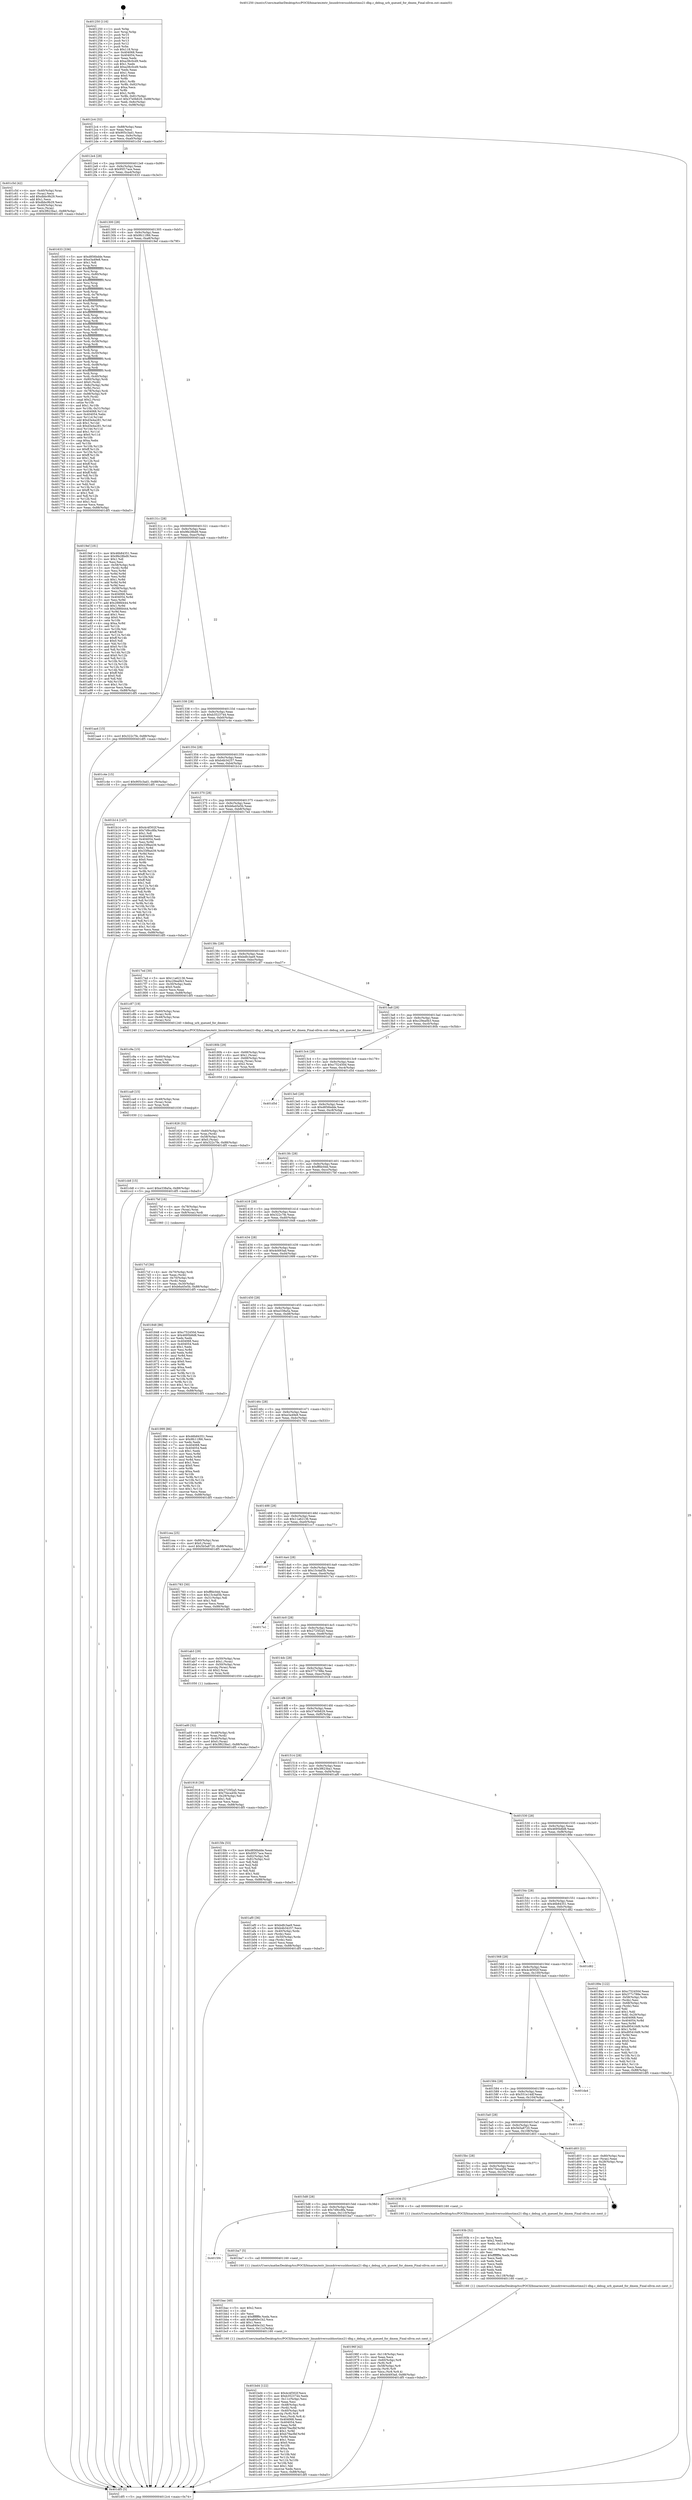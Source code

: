 digraph "0x401250" {
  label = "0x401250 (/mnt/c/Users/mathe/Desktop/tcc/POCII/binaries/extr_linuxdriversusbhostimx21-dbg.c_debug_urb_queued_for_dmem_Final-ollvm.out::main(0))"
  labelloc = "t"
  node[shape=record]

  Entry [label="",width=0.3,height=0.3,shape=circle,fillcolor=black,style=filled]
  "0x4012c4" [label="{
     0x4012c4 [32]\l
     | [instrs]\l
     &nbsp;&nbsp;0x4012c4 \<+6\>: mov -0x88(%rbp),%eax\l
     &nbsp;&nbsp;0x4012ca \<+2\>: mov %eax,%ecx\l
     &nbsp;&nbsp;0x4012cc \<+6\>: sub $0x905c3ad1,%ecx\l
     &nbsp;&nbsp;0x4012d2 \<+6\>: mov %eax,-0x9c(%rbp)\l
     &nbsp;&nbsp;0x4012d8 \<+6\>: mov %ecx,-0xa0(%rbp)\l
     &nbsp;&nbsp;0x4012de \<+6\>: je 0000000000401c5d \<main+0xa0d\>\l
  }"]
  "0x401c5d" [label="{
     0x401c5d [42]\l
     | [instrs]\l
     &nbsp;&nbsp;0x401c5d \<+4\>: mov -0x40(%rbp),%rax\l
     &nbsp;&nbsp;0x401c61 \<+2\>: mov (%rax),%ecx\l
     &nbsp;&nbsp;0x401c63 \<+6\>: add $0xdbbc9b29,%ecx\l
     &nbsp;&nbsp;0x401c69 \<+3\>: add $0x1,%ecx\l
     &nbsp;&nbsp;0x401c6c \<+6\>: sub $0xdbbc9b29,%ecx\l
     &nbsp;&nbsp;0x401c72 \<+4\>: mov -0x40(%rbp),%rax\l
     &nbsp;&nbsp;0x401c76 \<+2\>: mov %ecx,(%rax)\l
     &nbsp;&nbsp;0x401c78 \<+10\>: movl $0x3f623ba1,-0x88(%rbp)\l
     &nbsp;&nbsp;0x401c82 \<+5\>: jmp 0000000000401df5 \<main+0xba5\>\l
  }"]
  "0x4012e4" [label="{
     0x4012e4 [28]\l
     | [instrs]\l
     &nbsp;&nbsp;0x4012e4 \<+5\>: jmp 00000000004012e9 \<main+0x99\>\l
     &nbsp;&nbsp;0x4012e9 \<+6\>: mov -0x9c(%rbp),%eax\l
     &nbsp;&nbsp;0x4012ef \<+5\>: sub $0x95f17ace,%eax\l
     &nbsp;&nbsp;0x4012f4 \<+6\>: mov %eax,-0xa4(%rbp)\l
     &nbsp;&nbsp;0x4012fa \<+6\>: je 0000000000401633 \<main+0x3e3\>\l
  }"]
  Exit [label="",width=0.3,height=0.3,shape=circle,fillcolor=black,style=filled,peripheries=2]
  "0x401633" [label="{
     0x401633 [336]\l
     | [instrs]\l
     &nbsp;&nbsp;0x401633 \<+5\>: mov $0xd856bdde,%eax\l
     &nbsp;&nbsp;0x401638 \<+5\>: mov $0xe3a49e8,%ecx\l
     &nbsp;&nbsp;0x40163d \<+2\>: mov $0x1,%dl\l
     &nbsp;&nbsp;0x40163f \<+3\>: mov %rsp,%rsi\l
     &nbsp;&nbsp;0x401642 \<+4\>: add $0xfffffffffffffff0,%rsi\l
     &nbsp;&nbsp;0x401646 \<+3\>: mov %rsi,%rsp\l
     &nbsp;&nbsp;0x401649 \<+4\>: mov %rsi,-0x80(%rbp)\l
     &nbsp;&nbsp;0x40164d \<+3\>: mov %rsp,%rsi\l
     &nbsp;&nbsp;0x401650 \<+4\>: add $0xfffffffffffffff0,%rsi\l
     &nbsp;&nbsp;0x401654 \<+3\>: mov %rsi,%rsp\l
     &nbsp;&nbsp;0x401657 \<+3\>: mov %rsp,%rdi\l
     &nbsp;&nbsp;0x40165a \<+4\>: add $0xfffffffffffffff0,%rdi\l
     &nbsp;&nbsp;0x40165e \<+3\>: mov %rdi,%rsp\l
     &nbsp;&nbsp;0x401661 \<+4\>: mov %rdi,-0x78(%rbp)\l
     &nbsp;&nbsp;0x401665 \<+3\>: mov %rsp,%rdi\l
     &nbsp;&nbsp;0x401668 \<+4\>: add $0xfffffffffffffff0,%rdi\l
     &nbsp;&nbsp;0x40166c \<+3\>: mov %rdi,%rsp\l
     &nbsp;&nbsp;0x40166f \<+4\>: mov %rdi,-0x70(%rbp)\l
     &nbsp;&nbsp;0x401673 \<+3\>: mov %rsp,%rdi\l
     &nbsp;&nbsp;0x401676 \<+4\>: add $0xfffffffffffffff0,%rdi\l
     &nbsp;&nbsp;0x40167a \<+3\>: mov %rdi,%rsp\l
     &nbsp;&nbsp;0x40167d \<+4\>: mov %rdi,-0x68(%rbp)\l
     &nbsp;&nbsp;0x401681 \<+3\>: mov %rsp,%rdi\l
     &nbsp;&nbsp;0x401684 \<+4\>: add $0xfffffffffffffff0,%rdi\l
     &nbsp;&nbsp;0x401688 \<+3\>: mov %rdi,%rsp\l
     &nbsp;&nbsp;0x40168b \<+4\>: mov %rdi,-0x60(%rbp)\l
     &nbsp;&nbsp;0x40168f \<+3\>: mov %rsp,%rdi\l
     &nbsp;&nbsp;0x401692 \<+4\>: add $0xfffffffffffffff0,%rdi\l
     &nbsp;&nbsp;0x401696 \<+3\>: mov %rdi,%rsp\l
     &nbsp;&nbsp;0x401699 \<+4\>: mov %rdi,-0x58(%rbp)\l
     &nbsp;&nbsp;0x40169d \<+3\>: mov %rsp,%rdi\l
     &nbsp;&nbsp;0x4016a0 \<+4\>: add $0xfffffffffffffff0,%rdi\l
     &nbsp;&nbsp;0x4016a4 \<+3\>: mov %rdi,%rsp\l
     &nbsp;&nbsp;0x4016a7 \<+4\>: mov %rdi,-0x50(%rbp)\l
     &nbsp;&nbsp;0x4016ab \<+3\>: mov %rsp,%rdi\l
     &nbsp;&nbsp;0x4016ae \<+4\>: add $0xfffffffffffffff0,%rdi\l
     &nbsp;&nbsp;0x4016b2 \<+3\>: mov %rdi,%rsp\l
     &nbsp;&nbsp;0x4016b5 \<+4\>: mov %rdi,-0x48(%rbp)\l
     &nbsp;&nbsp;0x4016b9 \<+3\>: mov %rsp,%rdi\l
     &nbsp;&nbsp;0x4016bc \<+4\>: add $0xfffffffffffffff0,%rdi\l
     &nbsp;&nbsp;0x4016c0 \<+3\>: mov %rdi,%rsp\l
     &nbsp;&nbsp;0x4016c3 \<+4\>: mov %rdi,-0x40(%rbp)\l
     &nbsp;&nbsp;0x4016c7 \<+4\>: mov -0x80(%rbp),%rdi\l
     &nbsp;&nbsp;0x4016cb \<+6\>: movl $0x0,(%rdi)\l
     &nbsp;&nbsp;0x4016d1 \<+7\>: mov -0x8c(%rbp),%r8d\l
     &nbsp;&nbsp;0x4016d8 \<+3\>: mov %r8d,(%rsi)\l
     &nbsp;&nbsp;0x4016db \<+4\>: mov -0x78(%rbp),%rdi\l
     &nbsp;&nbsp;0x4016df \<+7\>: mov -0x98(%rbp),%r9\l
     &nbsp;&nbsp;0x4016e6 \<+3\>: mov %r9,(%rdi)\l
     &nbsp;&nbsp;0x4016e9 \<+3\>: cmpl $0x2,(%rsi)\l
     &nbsp;&nbsp;0x4016ec \<+4\>: setne %r10b\l
     &nbsp;&nbsp;0x4016f0 \<+4\>: and $0x1,%r10b\l
     &nbsp;&nbsp;0x4016f4 \<+4\>: mov %r10b,-0x31(%rbp)\l
     &nbsp;&nbsp;0x4016f8 \<+8\>: mov 0x404068,%r11d\l
     &nbsp;&nbsp;0x401700 \<+7\>: mov 0x404054,%ebx\l
     &nbsp;&nbsp;0x401707 \<+3\>: mov %r11d,%r14d\l
     &nbsp;&nbsp;0x40170a \<+7\>: add $0xd3e4a281,%r14d\l
     &nbsp;&nbsp;0x401711 \<+4\>: sub $0x1,%r14d\l
     &nbsp;&nbsp;0x401715 \<+7\>: sub $0xd3e4a281,%r14d\l
     &nbsp;&nbsp;0x40171c \<+4\>: imul %r14d,%r11d\l
     &nbsp;&nbsp;0x401720 \<+4\>: and $0x1,%r11d\l
     &nbsp;&nbsp;0x401724 \<+4\>: cmp $0x0,%r11d\l
     &nbsp;&nbsp;0x401728 \<+4\>: sete %r10b\l
     &nbsp;&nbsp;0x40172c \<+3\>: cmp $0xa,%ebx\l
     &nbsp;&nbsp;0x40172f \<+4\>: setl %r15b\l
     &nbsp;&nbsp;0x401733 \<+3\>: mov %r10b,%r12b\l
     &nbsp;&nbsp;0x401736 \<+4\>: xor $0xff,%r12b\l
     &nbsp;&nbsp;0x40173a \<+3\>: mov %r15b,%r13b\l
     &nbsp;&nbsp;0x40173d \<+4\>: xor $0xff,%r13b\l
     &nbsp;&nbsp;0x401741 \<+3\>: xor $0x1,%dl\l
     &nbsp;&nbsp;0x401744 \<+3\>: mov %r12b,%sil\l
     &nbsp;&nbsp;0x401747 \<+4\>: and $0xff,%sil\l
     &nbsp;&nbsp;0x40174b \<+3\>: and %dl,%r10b\l
     &nbsp;&nbsp;0x40174e \<+3\>: mov %r13b,%dil\l
     &nbsp;&nbsp;0x401751 \<+4\>: and $0xff,%dil\l
     &nbsp;&nbsp;0x401755 \<+3\>: and %dl,%r15b\l
     &nbsp;&nbsp;0x401758 \<+3\>: or %r10b,%sil\l
     &nbsp;&nbsp;0x40175b \<+3\>: or %r15b,%dil\l
     &nbsp;&nbsp;0x40175e \<+3\>: xor %dil,%sil\l
     &nbsp;&nbsp;0x401761 \<+3\>: or %r13b,%r12b\l
     &nbsp;&nbsp;0x401764 \<+4\>: xor $0xff,%r12b\l
     &nbsp;&nbsp;0x401768 \<+3\>: or $0x1,%dl\l
     &nbsp;&nbsp;0x40176b \<+3\>: and %dl,%r12b\l
     &nbsp;&nbsp;0x40176e \<+3\>: or %r12b,%sil\l
     &nbsp;&nbsp;0x401771 \<+4\>: test $0x1,%sil\l
     &nbsp;&nbsp;0x401775 \<+3\>: cmovne %ecx,%eax\l
     &nbsp;&nbsp;0x401778 \<+6\>: mov %eax,-0x88(%rbp)\l
     &nbsp;&nbsp;0x40177e \<+5\>: jmp 0000000000401df5 \<main+0xba5\>\l
  }"]
  "0x401300" [label="{
     0x401300 [28]\l
     | [instrs]\l
     &nbsp;&nbsp;0x401300 \<+5\>: jmp 0000000000401305 \<main+0xb5\>\l
     &nbsp;&nbsp;0x401305 \<+6\>: mov -0x9c(%rbp),%eax\l
     &nbsp;&nbsp;0x40130b \<+5\>: sub $0x9fc11f66,%eax\l
     &nbsp;&nbsp;0x401310 \<+6\>: mov %eax,-0xa8(%rbp)\l
     &nbsp;&nbsp;0x401316 \<+6\>: je 00000000004019ef \<main+0x79f\>\l
  }"]
  "0x401cb8" [label="{
     0x401cb8 [15]\l
     | [instrs]\l
     &nbsp;&nbsp;0x401cb8 \<+10\>: movl $0xe338a5a,-0x88(%rbp)\l
     &nbsp;&nbsp;0x401cc2 \<+5\>: jmp 0000000000401df5 \<main+0xba5\>\l
  }"]
  "0x4019ef" [label="{
     0x4019ef [181]\l
     | [instrs]\l
     &nbsp;&nbsp;0x4019ef \<+5\>: mov $0x46b84351,%eax\l
     &nbsp;&nbsp;0x4019f4 \<+5\>: mov $0x9fe28bd9,%ecx\l
     &nbsp;&nbsp;0x4019f9 \<+2\>: mov $0x1,%dl\l
     &nbsp;&nbsp;0x4019fb \<+2\>: xor %esi,%esi\l
     &nbsp;&nbsp;0x4019fd \<+4\>: mov -0x58(%rbp),%rdi\l
     &nbsp;&nbsp;0x401a01 \<+3\>: mov (%rdi),%r8d\l
     &nbsp;&nbsp;0x401a04 \<+3\>: mov %esi,%r9d\l
     &nbsp;&nbsp;0x401a07 \<+3\>: sub %r8d,%r9d\l
     &nbsp;&nbsp;0x401a0a \<+3\>: mov %esi,%r8d\l
     &nbsp;&nbsp;0x401a0d \<+4\>: sub $0x1,%r8d\l
     &nbsp;&nbsp;0x401a11 \<+3\>: add %r8d,%r9d\l
     &nbsp;&nbsp;0x401a14 \<+3\>: sub %r9d,%esi\l
     &nbsp;&nbsp;0x401a17 \<+4\>: mov -0x58(%rbp),%rdi\l
     &nbsp;&nbsp;0x401a1b \<+2\>: mov %esi,(%rdi)\l
     &nbsp;&nbsp;0x401a1d \<+7\>: mov 0x404068,%esi\l
     &nbsp;&nbsp;0x401a24 \<+8\>: mov 0x404054,%r8d\l
     &nbsp;&nbsp;0x401a2c \<+3\>: mov %esi,%r9d\l
     &nbsp;&nbsp;0x401a2f \<+7\>: add $0x288fd444,%r9d\l
     &nbsp;&nbsp;0x401a36 \<+4\>: sub $0x1,%r9d\l
     &nbsp;&nbsp;0x401a3a \<+7\>: sub $0x288fd444,%r9d\l
     &nbsp;&nbsp;0x401a41 \<+4\>: imul %r9d,%esi\l
     &nbsp;&nbsp;0x401a45 \<+3\>: and $0x1,%esi\l
     &nbsp;&nbsp;0x401a48 \<+3\>: cmp $0x0,%esi\l
     &nbsp;&nbsp;0x401a4b \<+4\>: sete %r10b\l
     &nbsp;&nbsp;0x401a4f \<+4\>: cmp $0xa,%r8d\l
     &nbsp;&nbsp;0x401a53 \<+4\>: setl %r11b\l
     &nbsp;&nbsp;0x401a57 \<+3\>: mov %r10b,%bl\l
     &nbsp;&nbsp;0x401a5a \<+3\>: xor $0xff,%bl\l
     &nbsp;&nbsp;0x401a5d \<+3\>: mov %r11b,%r14b\l
     &nbsp;&nbsp;0x401a60 \<+4\>: xor $0xff,%r14b\l
     &nbsp;&nbsp;0x401a64 \<+3\>: xor $0x0,%dl\l
     &nbsp;&nbsp;0x401a67 \<+3\>: mov %bl,%r15b\l
     &nbsp;&nbsp;0x401a6a \<+4\>: and $0x0,%r15b\l
     &nbsp;&nbsp;0x401a6e \<+3\>: and %dl,%r10b\l
     &nbsp;&nbsp;0x401a71 \<+3\>: mov %r14b,%r12b\l
     &nbsp;&nbsp;0x401a74 \<+4\>: and $0x0,%r12b\l
     &nbsp;&nbsp;0x401a78 \<+3\>: and %dl,%r11b\l
     &nbsp;&nbsp;0x401a7b \<+3\>: or %r10b,%r15b\l
     &nbsp;&nbsp;0x401a7e \<+3\>: or %r11b,%r12b\l
     &nbsp;&nbsp;0x401a81 \<+3\>: xor %r12b,%r15b\l
     &nbsp;&nbsp;0x401a84 \<+3\>: or %r14b,%bl\l
     &nbsp;&nbsp;0x401a87 \<+3\>: xor $0xff,%bl\l
     &nbsp;&nbsp;0x401a8a \<+3\>: or $0x0,%dl\l
     &nbsp;&nbsp;0x401a8d \<+2\>: and %dl,%bl\l
     &nbsp;&nbsp;0x401a8f \<+3\>: or %bl,%r15b\l
     &nbsp;&nbsp;0x401a92 \<+4\>: test $0x1,%r15b\l
     &nbsp;&nbsp;0x401a96 \<+3\>: cmovne %ecx,%eax\l
     &nbsp;&nbsp;0x401a99 \<+6\>: mov %eax,-0x88(%rbp)\l
     &nbsp;&nbsp;0x401a9f \<+5\>: jmp 0000000000401df5 \<main+0xba5\>\l
  }"]
  "0x40131c" [label="{
     0x40131c [28]\l
     | [instrs]\l
     &nbsp;&nbsp;0x40131c \<+5\>: jmp 0000000000401321 \<main+0xd1\>\l
     &nbsp;&nbsp;0x401321 \<+6\>: mov -0x9c(%rbp),%eax\l
     &nbsp;&nbsp;0x401327 \<+5\>: sub $0x9fe28bd9,%eax\l
     &nbsp;&nbsp;0x40132c \<+6\>: mov %eax,-0xac(%rbp)\l
     &nbsp;&nbsp;0x401332 \<+6\>: je 0000000000401aa4 \<main+0x854\>\l
  }"]
  "0x401ca9" [label="{
     0x401ca9 [15]\l
     | [instrs]\l
     &nbsp;&nbsp;0x401ca9 \<+4\>: mov -0x48(%rbp),%rax\l
     &nbsp;&nbsp;0x401cad \<+3\>: mov (%rax),%rax\l
     &nbsp;&nbsp;0x401cb0 \<+3\>: mov %rax,%rdi\l
     &nbsp;&nbsp;0x401cb3 \<+5\>: call 0000000000401030 \<free@plt\>\l
     | [calls]\l
     &nbsp;&nbsp;0x401030 \{1\} (unknown)\l
  }"]
  "0x401aa4" [label="{
     0x401aa4 [15]\l
     | [instrs]\l
     &nbsp;&nbsp;0x401aa4 \<+10\>: movl $0x322c7fe,-0x88(%rbp)\l
     &nbsp;&nbsp;0x401aae \<+5\>: jmp 0000000000401df5 \<main+0xba5\>\l
  }"]
  "0x401338" [label="{
     0x401338 [28]\l
     | [instrs]\l
     &nbsp;&nbsp;0x401338 \<+5\>: jmp 000000000040133d \<main+0xed\>\l
     &nbsp;&nbsp;0x40133d \<+6\>: mov -0x9c(%rbp),%eax\l
     &nbsp;&nbsp;0x401343 \<+5\>: sub $0xb3523744,%eax\l
     &nbsp;&nbsp;0x401348 \<+6\>: mov %eax,-0xb0(%rbp)\l
     &nbsp;&nbsp;0x40134e \<+6\>: je 0000000000401c4e \<main+0x9fe\>\l
  }"]
  "0x401c9a" [label="{
     0x401c9a [15]\l
     | [instrs]\l
     &nbsp;&nbsp;0x401c9a \<+4\>: mov -0x60(%rbp),%rax\l
     &nbsp;&nbsp;0x401c9e \<+3\>: mov (%rax),%rax\l
     &nbsp;&nbsp;0x401ca1 \<+3\>: mov %rax,%rdi\l
     &nbsp;&nbsp;0x401ca4 \<+5\>: call 0000000000401030 \<free@plt\>\l
     | [calls]\l
     &nbsp;&nbsp;0x401030 \{1\} (unknown)\l
  }"]
  "0x401c4e" [label="{
     0x401c4e [15]\l
     | [instrs]\l
     &nbsp;&nbsp;0x401c4e \<+10\>: movl $0x905c3ad1,-0x88(%rbp)\l
     &nbsp;&nbsp;0x401c58 \<+5\>: jmp 0000000000401df5 \<main+0xba5\>\l
  }"]
  "0x401354" [label="{
     0x401354 [28]\l
     | [instrs]\l
     &nbsp;&nbsp;0x401354 \<+5\>: jmp 0000000000401359 \<main+0x109\>\l
     &nbsp;&nbsp;0x401359 \<+6\>: mov -0x9c(%rbp),%eax\l
     &nbsp;&nbsp;0x40135f \<+5\>: sub $0xb4b34257,%eax\l
     &nbsp;&nbsp;0x401364 \<+6\>: mov %eax,-0xb4(%rbp)\l
     &nbsp;&nbsp;0x40136a \<+6\>: je 0000000000401b14 \<main+0x8c4\>\l
  }"]
  "0x401bd4" [label="{
     0x401bd4 [122]\l
     | [instrs]\l
     &nbsp;&nbsp;0x401bd4 \<+5\>: mov $0x4c4f302f,%ecx\l
     &nbsp;&nbsp;0x401bd9 \<+5\>: mov $0xb3523744,%edx\l
     &nbsp;&nbsp;0x401bde \<+6\>: mov -0x11c(%rbp),%esi\l
     &nbsp;&nbsp;0x401be4 \<+3\>: imul %eax,%esi\l
     &nbsp;&nbsp;0x401be7 \<+4\>: mov -0x48(%rbp),%rdi\l
     &nbsp;&nbsp;0x401beb \<+3\>: mov (%rdi),%rdi\l
     &nbsp;&nbsp;0x401bee \<+4\>: mov -0x40(%rbp),%r8\l
     &nbsp;&nbsp;0x401bf2 \<+3\>: movslq (%r8),%r8\l
     &nbsp;&nbsp;0x401bf5 \<+4\>: mov %esi,(%rdi,%r8,4)\l
     &nbsp;&nbsp;0x401bf9 \<+7\>: mov 0x404068,%eax\l
     &nbsp;&nbsp;0x401c00 \<+7\>: mov 0x404054,%esi\l
     &nbsp;&nbsp;0x401c07 \<+3\>: mov %eax,%r9d\l
     &nbsp;&nbsp;0x401c0a \<+7\>: sub $0xb79acfbf,%r9d\l
     &nbsp;&nbsp;0x401c11 \<+4\>: sub $0x1,%r9d\l
     &nbsp;&nbsp;0x401c15 \<+7\>: add $0xb79acfbf,%r9d\l
     &nbsp;&nbsp;0x401c1c \<+4\>: imul %r9d,%eax\l
     &nbsp;&nbsp;0x401c20 \<+3\>: and $0x1,%eax\l
     &nbsp;&nbsp;0x401c23 \<+3\>: cmp $0x0,%eax\l
     &nbsp;&nbsp;0x401c26 \<+4\>: sete %r10b\l
     &nbsp;&nbsp;0x401c2a \<+3\>: cmp $0xa,%esi\l
     &nbsp;&nbsp;0x401c2d \<+4\>: setl %r11b\l
     &nbsp;&nbsp;0x401c31 \<+3\>: mov %r10b,%bl\l
     &nbsp;&nbsp;0x401c34 \<+3\>: and %r11b,%bl\l
     &nbsp;&nbsp;0x401c37 \<+3\>: xor %r11b,%r10b\l
     &nbsp;&nbsp;0x401c3a \<+3\>: or %r10b,%bl\l
     &nbsp;&nbsp;0x401c3d \<+3\>: test $0x1,%bl\l
     &nbsp;&nbsp;0x401c40 \<+3\>: cmovne %edx,%ecx\l
     &nbsp;&nbsp;0x401c43 \<+6\>: mov %ecx,-0x88(%rbp)\l
     &nbsp;&nbsp;0x401c49 \<+5\>: jmp 0000000000401df5 \<main+0xba5\>\l
  }"]
  "0x401b14" [label="{
     0x401b14 [147]\l
     | [instrs]\l
     &nbsp;&nbsp;0x401b14 \<+5\>: mov $0x4c4f302f,%eax\l
     &nbsp;&nbsp;0x401b19 \<+5\>: mov $0x7d9cc8fa,%ecx\l
     &nbsp;&nbsp;0x401b1e \<+2\>: mov $0x1,%dl\l
     &nbsp;&nbsp;0x401b20 \<+7\>: mov 0x404068,%esi\l
     &nbsp;&nbsp;0x401b27 \<+7\>: mov 0x404054,%edi\l
     &nbsp;&nbsp;0x401b2e \<+3\>: mov %esi,%r8d\l
     &nbsp;&nbsp;0x401b31 \<+7\>: sub $0x33f9a439,%r8d\l
     &nbsp;&nbsp;0x401b38 \<+4\>: sub $0x1,%r8d\l
     &nbsp;&nbsp;0x401b3c \<+7\>: add $0x33f9a439,%r8d\l
     &nbsp;&nbsp;0x401b43 \<+4\>: imul %r8d,%esi\l
     &nbsp;&nbsp;0x401b47 \<+3\>: and $0x1,%esi\l
     &nbsp;&nbsp;0x401b4a \<+3\>: cmp $0x0,%esi\l
     &nbsp;&nbsp;0x401b4d \<+4\>: sete %r9b\l
     &nbsp;&nbsp;0x401b51 \<+3\>: cmp $0xa,%edi\l
     &nbsp;&nbsp;0x401b54 \<+4\>: setl %r10b\l
     &nbsp;&nbsp;0x401b58 \<+3\>: mov %r9b,%r11b\l
     &nbsp;&nbsp;0x401b5b \<+4\>: xor $0xff,%r11b\l
     &nbsp;&nbsp;0x401b5f \<+3\>: mov %r10b,%bl\l
     &nbsp;&nbsp;0x401b62 \<+3\>: xor $0xff,%bl\l
     &nbsp;&nbsp;0x401b65 \<+3\>: xor $0x1,%dl\l
     &nbsp;&nbsp;0x401b68 \<+3\>: mov %r11b,%r14b\l
     &nbsp;&nbsp;0x401b6b \<+4\>: and $0xff,%r14b\l
     &nbsp;&nbsp;0x401b6f \<+3\>: and %dl,%r9b\l
     &nbsp;&nbsp;0x401b72 \<+3\>: mov %bl,%r15b\l
     &nbsp;&nbsp;0x401b75 \<+4\>: and $0xff,%r15b\l
     &nbsp;&nbsp;0x401b79 \<+3\>: and %dl,%r10b\l
     &nbsp;&nbsp;0x401b7c \<+3\>: or %r9b,%r14b\l
     &nbsp;&nbsp;0x401b7f \<+3\>: or %r10b,%r15b\l
     &nbsp;&nbsp;0x401b82 \<+3\>: xor %r15b,%r14b\l
     &nbsp;&nbsp;0x401b85 \<+3\>: or %bl,%r11b\l
     &nbsp;&nbsp;0x401b88 \<+4\>: xor $0xff,%r11b\l
     &nbsp;&nbsp;0x401b8c \<+3\>: or $0x1,%dl\l
     &nbsp;&nbsp;0x401b8f \<+3\>: and %dl,%r11b\l
     &nbsp;&nbsp;0x401b92 \<+3\>: or %r11b,%r14b\l
     &nbsp;&nbsp;0x401b95 \<+4\>: test $0x1,%r14b\l
     &nbsp;&nbsp;0x401b99 \<+3\>: cmovne %ecx,%eax\l
     &nbsp;&nbsp;0x401b9c \<+6\>: mov %eax,-0x88(%rbp)\l
     &nbsp;&nbsp;0x401ba2 \<+5\>: jmp 0000000000401df5 \<main+0xba5\>\l
  }"]
  "0x401370" [label="{
     0x401370 [28]\l
     | [instrs]\l
     &nbsp;&nbsp;0x401370 \<+5\>: jmp 0000000000401375 \<main+0x125\>\l
     &nbsp;&nbsp;0x401375 \<+6\>: mov -0x9c(%rbp),%eax\l
     &nbsp;&nbsp;0x40137b \<+5\>: sub $0xb6a45e5b,%eax\l
     &nbsp;&nbsp;0x401380 \<+6\>: mov %eax,-0xb8(%rbp)\l
     &nbsp;&nbsp;0x401386 \<+6\>: je 00000000004017ed \<main+0x59d\>\l
  }"]
  "0x401bac" [label="{
     0x401bac [40]\l
     | [instrs]\l
     &nbsp;&nbsp;0x401bac \<+5\>: mov $0x2,%ecx\l
     &nbsp;&nbsp;0x401bb1 \<+1\>: cltd\l
     &nbsp;&nbsp;0x401bb2 \<+2\>: idiv %ecx\l
     &nbsp;&nbsp;0x401bb4 \<+6\>: imul $0xfffffffe,%edx,%ecx\l
     &nbsp;&nbsp;0x401bba \<+6\>: add $0xa840e1b2,%ecx\l
     &nbsp;&nbsp;0x401bc0 \<+3\>: add $0x1,%ecx\l
     &nbsp;&nbsp;0x401bc3 \<+6\>: sub $0xa840e1b2,%ecx\l
     &nbsp;&nbsp;0x401bc9 \<+6\>: mov %ecx,-0x11c(%rbp)\l
     &nbsp;&nbsp;0x401bcf \<+5\>: call 0000000000401160 \<next_i\>\l
     | [calls]\l
     &nbsp;&nbsp;0x401160 \{1\} (/mnt/c/Users/mathe/Desktop/tcc/POCII/binaries/extr_linuxdriversusbhostimx21-dbg.c_debug_urb_queued_for_dmem_Final-ollvm.out::next_i)\l
  }"]
  "0x4017ed" [label="{
     0x4017ed [30]\l
     | [instrs]\l
     &nbsp;&nbsp;0x4017ed \<+5\>: mov $0x11a62136,%eax\l
     &nbsp;&nbsp;0x4017f2 \<+5\>: mov $0xc29ea0b3,%ecx\l
     &nbsp;&nbsp;0x4017f7 \<+3\>: mov -0x30(%rbp),%edx\l
     &nbsp;&nbsp;0x4017fa \<+3\>: cmp $0x0,%edx\l
     &nbsp;&nbsp;0x4017fd \<+3\>: cmove %ecx,%eax\l
     &nbsp;&nbsp;0x401800 \<+6\>: mov %eax,-0x88(%rbp)\l
     &nbsp;&nbsp;0x401806 \<+5\>: jmp 0000000000401df5 \<main+0xba5\>\l
  }"]
  "0x40138c" [label="{
     0x40138c [28]\l
     | [instrs]\l
     &nbsp;&nbsp;0x40138c \<+5\>: jmp 0000000000401391 \<main+0x141\>\l
     &nbsp;&nbsp;0x401391 \<+6\>: mov -0x9c(%rbp),%eax\l
     &nbsp;&nbsp;0x401397 \<+5\>: sub $0xbdfc3ae9,%eax\l
     &nbsp;&nbsp;0x40139c \<+6\>: mov %eax,-0xbc(%rbp)\l
     &nbsp;&nbsp;0x4013a2 \<+6\>: je 0000000000401c87 \<main+0xa37\>\l
  }"]
  "0x4015f4" [label="{
     0x4015f4\l
  }", style=dashed]
  "0x401c87" [label="{
     0x401c87 [19]\l
     | [instrs]\l
     &nbsp;&nbsp;0x401c87 \<+4\>: mov -0x60(%rbp),%rax\l
     &nbsp;&nbsp;0x401c8b \<+3\>: mov (%rax),%rdi\l
     &nbsp;&nbsp;0x401c8e \<+4\>: mov -0x48(%rbp),%rax\l
     &nbsp;&nbsp;0x401c92 \<+3\>: mov (%rax),%rsi\l
     &nbsp;&nbsp;0x401c95 \<+5\>: call 0000000000401240 \<debug_urb_queued_for_dmem\>\l
     | [calls]\l
     &nbsp;&nbsp;0x401240 \{1\} (/mnt/c/Users/mathe/Desktop/tcc/POCII/binaries/extr_linuxdriversusbhostimx21-dbg.c_debug_urb_queued_for_dmem_Final-ollvm.out::debug_urb_queued_for_dmem)\l
  }"]
  "0x4013a8" [label="{
     0x4013a8 [28]\l
     | [instrs]\l
     &nbsp;&nbsp;0x4013a8 \<+5\>: jmp 00000000004013ad \<main+0x15d\>\l
     &nbsp;&nbsp;0x4013ad \<+6\>: mov -0x9c(%rbp),%eax\l
     &nbsp;&nbsp;0x4013b3 \<+5\>: sub $0xc29ea0b3,%eax\l
     &nbsp;&nbsp;0x4013b8 \<+6\>: mov %eax,-0xc0(%rbp)\l
     &nbsp;&nbsp;0x4013be \<+6\>: je 000000000040180b \<main+0x5bb\>\l
  }"]
  "0x401ba7" [label="{
     0x401ba7 [5]\l
     | [instrs]\l
     &nbsp;&nbsp;0x401ba7 \<+5\>: call 0000000000401160 \<next_i\>\l
     | [calls]\l
     &nbsp;&nbsp;0x401160 \{1\} (/mnt/c/Users/mathe/Desktop/tcc/POCII/binaries/extr_linuxdriversusbhostimx21-dbg.c_debug_urb_queued_for_dmem_Final-ollvm.out::next_i)\l
  }"]
  "0x40180b" [label="{
     0x40180b [29]\l
     | [instrs]\l
     &nbsp;&nbsp;0x40180b \<+4\>: mov -0x68(%rbp),%rax\l
     &nbsp;&nbsp;0x40180f \<+6\>: movl $0x1,(%rax)\l
     &nbsp;&nbsp;0x401815 \<+4\>: mov -0x68(%rbp),%rax\l
     &nbsp;&nbsp;0x401819 \<+3\>: movslq (%rax),%rax\l
     &nbsp;&nbsp;0x40181c \<+4\>: shl $0x2,%rax\l
     &nbsp;&nbsp;0x401820 \<+3\>: mov %rax,%rdi\l
     &nbsp;&nbsp;0x401823 \<+5\>: call 0000000000401050 \<malloc@plt\>\l
     | [calls]\l
     &nbsp;&nbsp;0x401050 \{1\} (unknown)\l
  }"]
  "0x4013c4" [label="{
     0x4013c4 [28]\l
     | [instrs]\l
     &nbsp;&nbsp;0x4013c4 \<+5\>: jmp 00000000004013c9 \<main+0x179\>\l
     &nbsp;&nbsp;0x4013c9 \<+6\>: mov -0x9c(%rbp),%eax\l
     &nbsp;&nbsp;0x4013cf \<+5\>: sub $0xc752450d,%eax\l
     &nbsp;&nbsp;0x4013d4 \<+6\>: mov %eax,-0xc4(%rbp)\l
     &nbsp;&nbsp;0x4013da \<+6\>: je 0000000000401d5d \<main+0xb0d\>\l
  }"]
  "0x401ad0" [label="{
     0x401ad0 [32]\l
     | [instrs]\l
     &nbsp;&nbsp;0x401ad0 \<+4\>: mov -0x48(%rbp),%rdi\l
     &nbsp;&nbsp;0x401ad4 \<+3\>: mov %rax,(%rdi)\l
     &nbsp;&nbsp;0x401ad7 \<+4\>: mov -0x40(%rbp),%rax\l
     &nbsp;&nbsp;0x401adb \<+6\>: movl $0x0,(%rax)\l
     &nbsp;&nbsp;0x401ae1 \<+10\>: movl $0x3f623ba1,-0x88(%rbp)\l
     &nbsp;&nbsp;0x401aeb \<+5\>: jmp 0000000000401df5 \<main+0xba5\>\l
  }"]
  "0x401d5d" [label="{
     0x401d5d\l
  }", style=dashed]
  "0x4013e0" [label="{
     0x4013e0 [28]\l
     | [instrs]\l
     &nbsp;&nbsp;0x4013e0 \<+5\>: jmp 00000000004013e5 \<main+0x195\>\l
     &nbsp;&nbsp;0x4013e5 \<+6\>: mov -0x9c(%rbp),%eax\l
     &nbsp;&nbsp;0x4013eb \<+5\>: sub $0xd856bdde,%eax\l
     &nbsp;&nbsp;0x4013f0 \<+6\>: mov %eax,-0xc8(%rbp)\l
     &nbsp;&nbsp;0x4013f6 \<+6\>: je 0000000000401d18 \<main+0xac8\>\l
  }"]
  "0x40196f" [label="{
     0x40196f [42]\l
     | [instrs]\l
     &nbsp;&nbsp;0x40196f \<+6\>: mov -0x118(%rbp),%ecx\l
     &nbsp;&nbsp;0x401975 \<+3\>: imul %eax,%ecx\l
     &nbsp;&nbsp;0x401978 \<+4\>: mov -0x60(%rbp),%r8\l
     &nbsp;&nbsp;0x40197c \<+3\>: mov (%r8),%r8\l
     &nbsp;&nbsp;0x40197f \<+4\>: mov -0x58(%rbp),%r9\l
     &nbsp;&nbsp;0x401983 \<+3\>: movslq (%r9),%r9\l
     &nbsp;&nbsp;0x401986 \<+4\>: mov %ecx,(%r8,%r9,4)\l
     &nbsp;&nbsp;0x40198a \<+10\>: movl $0x4d493ad,-0x88(%rbp)\l
     &nbsp;&nbsp;0x401994 \<+5\>: jmp 0000000000401df5 \<main+0xba5\>\l
  }"]
  "0x401d18" [label="{
     0x401d18\l
  }", style=dashed]
  "0x4013fc" [label="{
     0x4013fc [28]\l
     | [instrs]\l
     &nbsp;&nbsp;0x4013fc \<+5\>: jmp 0000000000401401 \<main+0x1b1\>\l
     &nbsp;&nbsp;0x401401 \<+6\>: mov -0x9c(%rbp),%eax\l
     &nbsp;&nbsp;0x401407 \<+5\>: sub $0xfffdc0dd,%eax\l
     &nbsp;&nbsp;0x40140c \<+6\>: mov %eax,-0xcc(%rbp)\l
     &nbsp;&nbsp;0x401412 \<+6\>: je 00000000004017bf \<main+0x56f\>\l
  }"]
  "0x40193b" [label="{
     0x40193b [52]\l
     | [instrs]\l
     &nbsp;&nbsp;0x40193b \<+2\>: xor %ecx,%ecx\l
     &nbsp;&nbsp;0x40193d \<+5\>: mov $0x2,%edx\l
     &nbsp;&nbsp;0x401942 \<+6\>: mov %edx,-0x114(%rbp)\l
     &nbsp;&nbsp;0x401948 \<+1\>: cltd\l
     &nbsp;&nbsp;0x401949 \<+6\>: mov -0x114(%rbp),%esi\l
     &nbsp;&nbsp;0x40194f \<+2\>: idiv %esi\l
     &nbsp;&nbsp;0x401951 \<+6\>: imul $0xfffffffe,%edx,%edx\l
     &nbsp;&nbsp;0x401957 \<+2\>: mov %ecx,%edi\l
     &nbsp;&nbsp;0x401959 \<+2\>: sub %edx,%edi\l
     &nbsp;&nbsp;0x40195b \<+2\>: mov %ecx,%edx\l
     &nbsp;&nbsp;0x40195d \<+3\>: sub $0x1,%edx\l
     &nbsp;&nbsp;0x401960 \<+2\>: add %edx,%edi\l
     &nbsp;&nbsp;0x401962 \<+2\>: sub %edi,%ecx\l
     &nbsp;&nbsp;0x401964 \<+6\>: mov %ecx,-0x118(%rbp)\l
     &nbsp;&nbsp;0x40196a \<+5\>: call 0000000000401160 \<next_i\>\l
     | [calls]\l
     &nbsp;&nbsp;0x401160 \{1\} (/mnt/c/Users/mathe/Desktop/tcc/POCII/binaries/extr_linuxdriversusbhostimx21-dbg.c_debug_urb_queued_for_dmem_Final-ollvm.out::next_i)\l
  }"]
  "0x4017bf" [label="{
     0x4017bf [16]\l
     | [instrs]\l
     &nbsp;&nbsp;0x4017bf \<+4\>: mov -0x78(%rbp),%rax\l
     &nbsp;&nbsp;0x4017c3 \<+3\>: mov (%rax),%rax\l
     &nbsp;&nbsp;0x4017c6 \<+4\>: mov 0x8(%rax),%rdi\l
     &nbsp;&nbsp;0x4017ca \<+5\>: call 0000000000401060 \<atoi@plt\>\l
     | [calls]\l
     &nbsp;&nbsp;0x401060 \{1\} (unknown)\l
  }"]
  "0x401418" [label="{
     0x401418 [28]\l
     | [instrs]\l
     &nbsp;&nbsp;0x401418 \<+5\>: jmp 000000000040141d \<main+0x1cd\>\l
     &nbsp;&nbsp;0x40141d \<+6\>: mov -0x9c(%rbp),%eax\l
     &nbsp;&nbsp;0x401423 \<+5\>: sub $0x322c7fe,%eax\l
     &nbsp;&nbsp;0x401428 \<+6\>: mov %eax,-0xd0(%rbp)\l
     &nbsp;&nbsp;0x40142e \<+6\>: je 0000000000401848 \<main+0x5f8\>\l
  }"]
  "0x4015d8" [label="{
     0x4015d8 [28]\l
     | [instrs]\l
     &nbsp;&nbsp;0x4015d8 \<+5\>: jmp 00000000004015dd \<main+0x38d\>\l
     &nbsp;&nbsp;0x4015dd \<+6\>: mov -0x9c(%rbp),%eax\l
     &nbsp;&nbsp;0x4015e3 \<+5\>: sub $0x7d9cc8fa,%eax\l
     &nbsp;&nbsp;0x4015e8 \<+6\>: mov %eax,-0x110(%rbp)\l
     &nbsp;&nbsp;0x4015ee \<+6\>: je 0000000000401ba7 \<main+0x957\>\l
  }"]
  "0x401848" [label="{
     0x401848 [86]\l
     | [instrs]\l
     &nbsp;&nbsp;0x401848 \<+5\>: mov $0xc752450d,%eax\l
     &nbsp;&nbsp;0x40184d \<+5\>: mov $0x4695b8d8,%ecx\l
     &nbsp;&nbsp;0x401852 \<+2\>: xor %edx,%edx\l
     &nbsp;&nbsp;0x401854 \<+7\>: mov 0x404068,%esi\l
     &nbsp;&nbsp;0x40185b \<+7\>: mov 0x404054,%edi\l
     &nbsp;&nbsp;0x401862 \<+3\>: sub $0x1,%edx\l
     &nbsp;&nbsp;0x401865 \<+3\>: mov %esi,%r8d\l
     &nbsp;&nbsp;0x401868 \<+3\>: add %edx,%r8d\l
     &nbsp;&nbsp;0x40186b \<+4\>: imul %r8d,%esi\l
     &nbsp;&nbsp;0x40186f \<+3\>: and $0x1,%esi\l
     &nbsp;&nbsp;0x401872 \<+3\>: cmp $0x0,%esi\l
     &nbsp;&nbsp;0x401875 \<+4\>: sete %r9b\l
     &nbsp;&nbsp;0x401879 \<+3\>: cmp $0xa,%edi\l
     &nbsp;&nbsp;0x40187c \<+4\>: setl %r10b\l
     &nbsp;&nbsp;0x401880 \<+3\>: mov %r9b,%r11b\l
     &nbsp;&nbsp;0x401883 \<+3\>: and %r10b,%r11b\l
     &nbsp;&nbsp;0x401886 \<+3\>: xor %r10b,%r9b\l
     &nbsp;&nbsp;0x401889 \<+3\>: or %r9b,%r11b\l
     &nbsp;&nbsp;0x40188c \<+4\>: test $0x1,%r11b\l
     &nbsp;&nbsp;0x401890 \<+3\>: cmovne %ecx,%eax\l
     &nbsp;&nbsp;0x401893 \<+6\>: mov %eax,-0x88(%rbp)\l
     &nbsp;&nbsp;0x401899 \<+5\>: jmp 0000000000401df5 \<main+0xba5\>\l
  }"]
  "0x401434" [label="{
     0x401434 [28]\l
     | [instrs]\l
     &nbsp;&nbsp;0x401434 \<+5\>: jmp 0000000000401439 \<main+0x1e9\>\l
     &nbsp;&nbsp;0x401439 \<+6\>: mov -0x9c(%rbp),%eax\l
     &nbsp;&nbsp;0x40143f \<+5\>: sub $0x4d493ad,%eax\l
     &nbsp;&nbsp;0x401444 \<+6\>: mov %eax,-0xd4(%rbp)\l
     &nbsp;&nbsp;0x40144a \<+6\>: je 0000000000401999 \<main+0x749\>\l
  }"]
  "0x401936" [label="{
     0x401936 [5]\l
     | [instrs]\l
     &nbsp;&nbsp;0x401936 \<+5\>: call 0000000000401160 \<next_i\>\l
     | [calls]\l
     &nbsp;&nbsp;0x401160 \{1\} (/mnt/c/Users/mathe/Desktop/tcc/POCII/binaries/extr_linuxdriversusbhostimx21-dbg.c_debug_urb_queued_for_dmem_Final-ollvm.out::next_i)\l
  }"]
  "0x401999" [label="{
     0x401999 [86]\l
     | [instrs]\l
     &nbsp;&nbsp;0x401999 \<+5\>: mov $0x46b84351,%eax\l
     &nbsp;&nbsp;0x40199e \<+5\>: mov $0x9fc11f66,%ecx\l
     &nbsp;&nbsp;0x4019a3 \<+2\>: xor %edx,%edx\l
     &nbsp;&nbsp;0x4019a5 \<+7\>: mov 0x404068,%esi\l
     &nbsp;&nbsp;0x4019ac \<+7\>: mov 0x404054,%edi\l
     &nbsp;&nbsp;0x4019b3 \<+3\>: sub $0x1,%edx\l
     &nbsp;&nbsp;0x4019b6 \<+3\>: mov %esi,%r8d\l
     &nbsp;&nbsp;0x4019b9 \<+3\>: add %edx,%r8d\l
     &nbsp;&nbsp;0x4019bc \<+4\>: imul %r8d,%esi\l
     &nbsp;&nbsp;0x4019c0 \<+3\>: and $0x1,%esi\l
     &nbsp;&nbsp;0x4019c3 \<+3\>: cmp $0x0,%esi\l
     &nbsp;&nbsp;0x4019c6 \<+4\>: sete %r9b\l
     &nbsp;&nbsp;0x4019ca \<+3\>: cmp $0xa,%edi\l
     &nbsp;&nbsp;0x4019cd \<+4\>: setl %r10b\l
     &nbsp;&nbsp;0x4019d1 \<+3\>: mov %r9b,%r11b\l
     &nbsp;&nbsp;0x4019d4 \<+3\>: and %r10b,%r11b\l
     &nbsp;&nbsp;0x4019d7 \<+3\>: xor %r10b,%r9b\l
     &nbsp;&nbsp;0x4019da \<+3\>: or %r9b,%r11b\l
     &nbsp;&nbsp;0x4019dd \<+4\>: test $0x1,%r11b\l
     &nbsp;&nbsp;0x4019e1 \<+3\>: cmovne %ecx,%eax\l
     &nbsp;&nbsp;0x4019e4 \<+6\>: mov %eax,-0x88(%rbp)\l
     &nbsp;&nbsp;0x4019ea \<+5\>: jmp 0000000000401df5 \<main+0xba5\>\l
  }"]
  "0x401450" [label="{
     0x401450 [28]\l
     | [instrs]\l
     &nbsp;&nbsp;0x401450 \<+5\>: jmp 0000000000401455 \<main+0x205\>\l
     &nbsp;&nbsp;0x401455 \<+6\>: mov -0x9c(%rbp),%eax\l
     &nbsp;&nbsp;0x40145b \<+5\>: sub $0xe338a5a,%eax\l
     &nbsp;&nbsp;0x401460 \<+6\>: mov %eax,-0xd8(%rbp)\l
     &nbsp;&nbsp;0x401466 \<+6\>: je 0000000000401cea \<main+0xa9a\>\l
  }"]
  "0x4015bc" [label="{
     0x4015bc [28]\l
     | [instrs]\l
     &nbsp;&nbsp;0x4015bc \<+5\>: jmp 00000000004015c1 \<main+0x371\>\l
     &nbsp;&nbsp;0x4015c1 \<+6\>: mov -0x9c(%rbp),%eax\l
     &nbsp;&nbsp;0x4015c7 \<+5\>: sub $0x75eca45b,%eax\l
     &nbsp;&nbsp;0x4015cc \<+6\>: mov %eax,-0x10c(%rbp)\l
     &nbsp;&nbsp;0x4015d2 \<+6\>: je 0000000000401936 \<main+0x6e6\>\l
  }"]
  "0x401cea" [label="{
     0x401cea [25]\l
     | [instrs]\l
     &nbsp;&nbsp;0x401cea \<+4\>: mov -0x80(%rbp),%rax\l
     &nbsp;&nbsp;0x401cee \<+6\>: movl $0x0,(%rax)\l
     &nbsp;&nbsp;0x401cf4 \<+10\>: movl $0x5b5a8720,-0x88(%rbp)\l
     &nbsp;&nbsp;0x401cfe \<+5\>: jmp 0000000000401df5 \<main+0xba5\>\l
  }"]
  "0x40146c" [label="{
     0x40146c [28]\l
     | [instrs]\l
     &nbsp;&nbsp;0x40146c \<+5\>: jmp 0000000000401471 \<main+0x221\>\l
     &nbsp;&nbsp;0x401471 \<+6\>: mov -0x9c(%rbp),%eax\l
     &nbsp;&nbsp;0x401477 \<+5\>: sub $0xe3a49e8,%eax\l
     &nbsp;&nbsp;0x40147c \<+6\>: mov %eax,-0xdc(%rbp)\l
     &nbsp;&nbsp;0x401482 \<+6\>: je 0000000000401783 \<main+0x533\>\l
  }"]
  "0x401d03" [label="{
     0x401d03 [21]\l
     | [instrs]\l
     &nbsp;&nbsp;0x401d03 \<+4\>: mov -0x80(%rbp),%rax\l
     &nbsp;&nbsp;0x401d07 \<+2\>: mov (%rax),%eax\l
     &nbsp;&nbsp;0x401d09 \<+4\>: lea -0x28(%rbp),%rsp\l
     &nbsp;&nbsp;0x401d0d \<+1\>: pop %rbx\l
     &nbsp;&nbsp;0x401d0e \<+2\>: pop %r12\l
     &nbsp;&nbsp;0x401d10 \<+2\>: pop %r13\l
     &nbsp;&nbsp;0x401d12 \<+2\>: pop %r14\l
     &nbsp;&nbsp;0x401d14 \<+2\>: pop %r15\l
     &nbsp;&nbsp;0x401d16 \<+1\>: pop %rbp\l
     &nbsp;&nbsp;0x401d17 \<+1\>: ret\l
  }"]
  "0x401783" [label="{
     0x401783 [30]\l
     | [instrs]\l
     &nbsp;&nbsp;0x401783 \<+5\>: mov $0xfffdc0dd,%eax\l
     &nbsp;&nbsp;0x401788 \<+5\>: mov $0x15c4af3b,%ecx\l
     &nbsp;&nbsp;0x40178d \<+3\>: mov -0x31(%rbp),%dl\l
     &nbsp;&nbsp;0x401790 \<+3\>: test $0x1,%dl\l
     &nbsp;&nbsp;0x401793 \<+3\>: cmovne %ecx,%eax\l
     &nbsp;&nbsp;0x401796 \<+6\>: mov %eax,-0x88(%rbp)\l
     &nbsp;&nbsp;0x40179c \<+5\>: jmp 0000000000401df5 \<main+0xba5\>\l
  }"]
  "0x401488" [label="{
     0x401488 [28]\l
     | [instrs]\l
     &nbsp;&nbsp;0x401488 \<+5\>: jmp 000000000040148d \<main+0x23d\>\l
     &nbsp;&nbsp;0x40148d \<+6\>: mov -0x9c(%rbp),%eax\l
     &nbsp;&nbsp;0x401493 \<+5\>: sub $0x11a62136,%eax\l
     &nbsp;&nbsp;0x401498 \<+6\>: mov %eax,-0xe0(%rbp)\l
     &nbsp;&nbsp;0x40149e \<+6\>: je 0000000000401cc7 \<main+0xa77\>\l
  }"]
  "0x4015a0" [label="{
     0x4015a0 [28]\l
     | [instrs]\l
     &nbsp;&nbsp;0x4015a0 \<+5\>: jmp 00000000004015a5 \<main+0x355\>\l
     &nbsp;&nbsp;0x4015a5 \<+6\>: mov -0x9c(%rbp),%eax\l
     &nbsp;&nbsp;0x4015ab \<+5\>: sub $0x5b5a8720,%eax\l
     &nbsp;&nbsp;0x4015b0 \<+6\>: mov %eax,-0x108(%rbp)\l
     &nbsp;&nbsp;0x4015b6 \<+6\>: je 0000000000401d03 \<main+0xab3\>\l
  }"]
  "0x401cc7" [label="{
     0x401cc7\l
  }", style=dashed]
  "0x4014a4" [label="{
     0x4014a4 [28]\l
     | [instrs]\l
     &nbsp;&nbsp;0x4014a4 \<+5\>: jmp 00000000004014a9 \<main+0x259\>\l
     &nbsp;&nbsp;0x4014a9 \<+6\>: mov -0x9c(%rbp),%eax\l
     &nbsp;&nbsp;0x4014af \<+5\>: sub $0x15c4af3b,%eax\l
     &nbsp;&nbsp;0x4014b4 \<+6\>: mov %eax,-0xe4(%rbp)\l
     &nbsp;&nbsp;0x4014ba \<+6\>: je 00000000004017a1 \<main+0x551\>\l
  }"]
  "0x401cd6" [label="{
     0x401cd6\l
  }", style=dashed]
  "0x4017a1" [label="{
     0x4017a1\l
  }", style=dashed]
  "0x4014c0" [label="{
     0x4014c0 [28]\l
     | [instrs]\l
     &nbsp;&nbsp;0x4014c0 \<+5\>: jmp 00000000004014c5 \<main+0x275\>\l
     &nbsp;&nbsp;0x4014c5 \<+6\>: mov -0x9c(%rbp),%eax\l
     &nbsp;&nbsp;0x4014cb \<+5\>: sub $0x2725f2a5,%eax\l
     &nbsp;&nbsp;0x4014d0 \<+6\>: mov %eax,-0xe8(%rbp)\l
     &nbsp;&nbsp;0x4014d6 \<+6\>: je 0000000000401ab3 \<main+0x863\>\l
  }"]
  "0x401584" [label="{
     0x401584 [28]\l
     | [instrs]\l
     &nbsp;&nbsp;0x401584 \<+5\>: jmp 0000000000401589 \<main+0x339\>\l
     &nbsp;&nbsp;0x401589 \<+6\>: mov -0x9c(%rbp),%eax\l
     &nbsp;&nbsp;0x40158f \<+5\>: sub $0x551e14df,%eax\l
     &nbsp;&nbsp;0x401594 \<+6\>: mov %eax,-0x104(%rbp)\l
     &nbsp;&nbsp;0x40159a \<+6\>: je 0000000000401cd6 \<main+0xa86\>\l
  }"]
  "0x401ab3" [label="{
     0x401ab3 [29]\l
     | [instrs]\l
     &nbsp;&nbsp;0x401ab3 \<+4\>: mov -0x50(%rbp),%rax\l
     &nbsp;&nbsp;0x401ab7 \<+6\>: movl $0x1,(%rax)\l
     &nbsp;&nbsp;0x401abd \<+4\>: mov -0x50(%rbp),%rax\l
     &nbsp;&nbsp;0x401ac1 \<+3\>: movslq (%rax),%rax\l
     &nbsp;&nbsp;0x401ac4 \<+4\>: shl $0x2,%rax\l
     &nbsp;&nbsp;0x401ac8 \<+3\>: mov %rax,%rdi\l
     &nbsp;&nbsp;0x401acb \<+5\>: call 0000000000401050 \<malloc@plt\>\l
     | [calls]\l
     &nbsp;&nbsp;0x401050 \{1\} (unknown)\l
  }"]
  "0x4014dc" [label="{
     0x4014dc [28]\l
     | [instrs]\l
     &nbsp;&nbsp;0x4014dc \<+5\>: jmp 00000000004014e1 \<main+0x291\>\l
     &nbsp;&nbsp;0x4014e1 \<+6\>: mov -0x9c(%rbp),%eax\l
     &nbsp;&nbsp;0x4014e7 \<+5\>: sub $0x377c788e,%eax\l
     &nbsp;&nbsp;0x4014ec \<+6\>: mov %eax,-0xec(%rbp)\l
     &nbsp;&nbsp;0x4014f2 \<+6\>: je 0000000000401918 \<main+0x6c8\>\l
  }"]
  "0x401da4" [label="{
     0x401da4\l
  }", style=dashed]
  "0x401918" [label="{
     0x401918 [30]\l
     | [instrs]\l
     &nbsp;&nbsp;0x401918 \<+5\>: mov $0x2725f2a5,%eax\l
     &nbsp;&nbsp;0x40191d \<+5\>: mov $0x75eca45b,%ecx\l
     &nbsp;&nbsp;0x401922 \<+3\>: mov -0x29(%rbp),%dl\l
     &nbsp;&nbsp;0x401925 \<+3\>: test $0x1,%dl\l
     &nbsp;&nbsp;0x401928 \<+3\>: cmovne %ecx,%eax\l
     &nbsp;&nbsp;0x40192b \<+6\>: mov %eax,-0x88(%rbp)\l
     &nbsp;&nbsp;0x401931 \<+5\>: jmp 0000000000401df5 \<main+0xba5\>\l
  }"]
  "0x4014f8" [label="{
     0x4014f8 [28]\l
     | [instrs]\l
     &nbsp;&nbsp;0x4014f8 \<+5\>: jmp 00000000004014fd \<main+0x2ad\>\l
     &nbsp;&nbsp;0x4014fd \<+6\>: mov -0x9c(%rbp),%eax\l
     &nbsp;&nbsp;0x401503 \<+5\>: sub $0x37e0b629,%eax\l
     &nbsp;&nbsp;0x401508 \<+6\>: mov %eax,-0xf0(%rbp)\l
     &nbsp;&nbsp;0x40150e \<+6\>: je 00000000004015fe \<main+0x3ae\>\l
  }"]
  "0x401568" [label="{
     0x401568 [28]\l
     | [instrs]\l
     &nbsp;&nbsp;0x401568 \<+5\>: jmp 000000000040156d \<main+0x31d\>\l
     &nbsp;&nbsp;0x40156d \<+6\>: mov -0x9c(%rbp),%eax\l
     &nbsp;&nbsp;0x401573 \<+5\>: sub $0x4c4f302f,%eax\l
     &nbsp;&nbsp;0x401578 \<+6\>: mov %eax,-0x100(%rbp)\l
     &nbsp;&nbsp;0x40157e \<+6\>: je 0000000000401da4 \<main+0xb54\>\l
  }"]
  "0x4015fe" [label="{
     0x4015fe [53]\l
     | [instrs]\l
     &nbsp;&nbsp;0x4015fe \<+5\>: mov $0xd856bdde,%eax\l
     &nbsp;&nbsp;0x401603 \<+5\>: mov $0x95f17ace,%ecx\l
     &nbsp;&nbsp;0x401608 \<+6\>: mov -0x82(%rbp),%dl\l
     &nbsp;&nbsp;0x40160e \<+7\>: mov -0x81(%rbp),%sil\l
     &nbsp;&nbsp;0x401615 \<+3\>: mov %dl,%dil\l
     &nbsp;&nbsp;0x401618 \<+3\>: and %sil,%dil\l
     &nbsp;&nbsp;0x40161b \<+3\>: xor %sil,%dl\l
     &nbsp;&nbsp;0x40161e \<+3\>: or %dl,%dil\l
     &nbsp;&nbsp;0x401621 \<+4\>: test $0x1,%dil\l
     &nbsp;&nbsp;0x401625 \<+3\>: cmovne %ecx,%eax\l
     &nbsp;&nbsp;0x401628 \<+6\>: mov %eax,-0x88(%rbp)\l
     &nbsp;&nbsp;0x40162e \<+5\>: jmp 0000000000401df5 \<main+0xba5\>\l
  }"]
  "0x401514" [label="{
     0x401514 [28]\l
     | [instrs]\l
     &nbsp;&nbsp;0x401514 \<+5\>: jmp 0000000000401519 \<main+0x2c9\>\l
     &nbsp;&nbsp;0x401519 \<+6\>: mov -0x9c(%rbp),%eax\l
     &nbsp;&nbsp;0x40151f \<+5\>: sub $0x3f623ba1,%eax\l
     &nbsp;&nbsp;0x401524 \<+6\>: mov %eax,-0xf4(%rbp)\l
     &nbsp;&nbsp;0x40152a \<+6\>: je 0000000000401af0 \<main+0x8a0\>\l
  }"]
  "0x401df5" [label="{
     0x401df5 [5]\l
     | [instrs]\l
     &nbsp;&nbsp;0x401df5 \<+5\>: jmp 00000000004012c4 \<main+0x74\>\l
  }"]
  "0x401250" [label="{
     0x401250 [116]\l
     | [instrs]\l
     &nbsp;&nbsp;0x401250 \<+1\>: push %rbp\l
     &nbsp;&nbsp;0x401251 \<+3\>: mov %rsp,%rbp\l
     &nbsp;&nbsp;0x401254 \<+2\>: push %r15\l
     &nbsp;&nbsp;0x401256 \<+2\>: push %r14\l
     &nbsp;&nbsp;0x401258 \<+2\>: push %r13\l
     &nbsp;&nbsp;0x40125a \<+2\>: push %r12\l
     &nbsp;&nbsp;0x40125c \<+1\>: push %rbx\l
     &nbsp;&nbsp;0x40125d \<+7\>: sub $0x118,%rsp\l
     &nbsp;&nbsp;0x401264 \<+7\>: mov 0x404068,%eax\l
     &nbsp;&nbsp;0x40126b \<+7\>: mov 0x404054,%ecx\l
     &nbsp;&nbsp;0x401272 \<+2\>: mov %eax,%edx\l
     &nbsp;&nbsp;0x401274 \<+6\>: sub $0xa38c0cd9,%edx\l
     &nbsp;&nbsp;0x40127a \<+3\>: sub $0x1,%edx\l
     &nbsp;&nbsp;0x40127d \<+6\>: add $0xa38c0cd9,%edx\l
     &nbsp;&nbsp;0x401283 \<+3\>: imul %edx,%eax\l
     &nbsp;&nbsp;0x401286 \<+3\>: and $0x1,%eax\l
     &nbsp;&nbsp;0x401289 \<+3\>: cmp $0x0,%eax\l
     &nbsp;&nbsp;0x40128c \<+4\>: sete %r8b\l
     &nbsp;&nbsp;0x401290 \<+4\>: and $0x1,%r8b\l
     &nbsp;&nbsp;0x401294 \<+7\>: mov %r8b,-0x82(%rbp)\l
     &nbsp;&nbsp;0x40129b \<+3\>: cmp $0xa,%ecx\l
     &nbsp;&nbsp;0x40129e \<+4\>: setl %r8b\l
     &nbsp;&nbsp;0x4012a2 \<+4\>: and $0x1,%r8b\l
     &nbsp;&nbsp;0x4012a6 \<+7\>: mov %r8b,-0x81(%rbp)\l
     &nbsp;&nbsp;0x4012ad \<+10\>: movl $0x37e0b629,-0x88(%rbp)\l
     &nbsp;&nbsp;0x4012b7 \<+6\>: mov %edi,-0x8c(%rbp)\l
     &nbsp;&nbsp;0x4012bd \<+7\>: mov %rsi,-0x98(%rbp)\l
  }"]
  "0x401d82" [label="{
     0x401d82\l
  }", style=dashed]
  "0x4017cf" [label="{
     0x4017cf [30]\l
     | [instrs]\l
     &nbsp;&nbsp;0x4017cf \<+4\>: mov -0x70(%rbp),%rdi\l
     &nbsp;&nbsp;0x4017d3 \<+2\>: mov %eax,(%rdi)\l
     &nbsp;&nbsp;0x4017d5 \<+4\>: mov -0x70(%rbp),%rdi\l
     &nbsp;&nbsp;0x4017d9 \<+2\>: mov (%rdi),%eax\l
     &nbsp;&nbsp;0x4017db \<+3\>: mov %eax,-0x30(%rbp)\l
     &nbsp;&nbsp;0x4017de \<+10\>: movl $0xb6a45e5b,-0x88(%rbp)\l
     &nbsp;&nbsp;0x4017e8 \<+5\>: jmp 0000000000401df5 \<main+0xba5\>\l
  }"]
  "0x401828" [label="{
     0x401828 [32]\l
     | [instrs]\l
     &nbsp;&nbsp;0x401828 \<+4\>: mov -0x60(%rbp),%rdi\l
     &nbsp;&nbsp;0x40182c \<+3\>: mov %rax,(%rdi)\l
     &nbsp;&nbsp;0x40182f \<+4\>: mov -0x58(%rbp),%rax\l
     &nbsp;&nbsp;0x401833 \<+6\>: movl $0x0,(%rax)\l
     &nbsp;&nbsp;0x401839 \<+10\>: movl $0x322c7fe,-0x88(%rbp)\l
     &nbsp;&nbsp;0x401843 \<+5\>: jmp 0000000000401df5 \<main+0xba5\>\l
  }"]
  "0x40154c" [label="{
     0x40154c [28]\l
     | [instrs]\l
     &nbsp;&nbsp;0x40154c \<+5\>: jmp 0000000000401551 \<main+0x301\>\l
     &nbsp;&nbsp;0x401551 \<+6\>: mov -0x9c(%rbp),%eax\l
     &nbsp;&nbsp;0x401557 \<+5\>: sub $0x46b84351,%eax\l
     &nbsp;&nbsp;0x40155c \<+6\>: mov %eax,-0xfc(%rbp)\l
     &nbsp;&nbsp;0x401562 \<+6\>: je 0000000000401d82 \<main+0xb32\>\l
  }"]
  "0x401af0" [label="{
     0x401af0 [36]\l
     | [instrs]\l
     &nbsp;&nbsp;0x401af0 \<+5\>: mov $0xbdfc3ae9,%eax\l
     &nbsp;&nbsp;0x401af5 \<+5\>: mov $0xb4b34257,%ecx\l
     &nbsp;&nbsp;0x401afa \<+4\>: mov -0x40(%rbp),%rdx\l
     &nbsp;&nbsp;0x401afe \<+2\>: mov (%rdx),%esi\l
     &nbsp;&nbsp;0x401b00 \<+4\>: mov -0x50(%rbp),%rdx\l
     &nbsp;&nbsp;0x401b04 \<+2\>: cmp (%rdx),%esi\l
     &nbsp;&nbsp;0x401b06 \<+3\>: cmovl %ecx,%eax\l
     &nbsp;&nbsp;0x401b09 \<+6\>: mov %eax,-0x88(%rbp)\l
     &nbsp;&nbsp;0x401b0f \<+5\>: jmp 0000000000401df5 \<main+0xba5\>\l
  }"]
  "0x401530" [label="{
     0x401530 [28]\l
     | [instrs]\l
     &nbsp;&nbsp;0x401530 \<+5\>: jmp 0000000000401535 \<main+0x2e5\>\l
     &nbsp;&nbsp;0x401535 \<+6\>: mov -0x9c(%rbp),%eax\l
     &nbsp;&nbsp;0x40153b \<+5\>: sub $0x4695b8d8,%eax\l
     &nbsp;&nbsp;0x401540 \<+6\>: mov %eax,-0xf8(%rbp)\l
     &nbsp;&nbsp;0x401546 \<+6\>: je 000000000040189e \<main+0x64e\>\l
  }"]
  "0x40189e" [label="{
     0x40189e [122]\l
     | [instrs]\l
     &nbsp;&nbsp;0x40189e \<+5\>: mov $0xc752450d,%eax\l
     &nbsp;&nbsp;0x4018a3 \<+5\>: mov $0x377c788e,%ecx\l
     &nbsp;&nbsp;0x4018a8 \<+4\>: mov -0x58(%rbp),%rdx\l
     &nbsp;&nbsp;0x4018ac \<+2\>: mov (%rdx),%esi\l
     &nbsp;&nbsp;0x4018ae \<+4\>: mov -0x68(%rbp),%rdx\l
     &nbsp;&nbsp;0x4018b2 \<+2\>: cmp (%rdx),%esi\l
     &nbsp;&nbsp;0x4018b4 \<+4\>: setl %dil\l
     &nbsp;&nbsp;0x4018b8 \<+4\>: and $0x1,%dil\l
     &nbsp;&nbsp;0x4018bc \<+4\>: mov %dil,-0x29(%rbp)\l
     &nbsp;&nbsp;0x4018c0 \<+7\>: mov 0x404068,%esi\l
     &nbsp;&nbsp;0x4018c7 \<+8\>: mov 0x404054,%r8d\l
     &nbsp;&nbsp;0x4018cf \<+3\>: mov %esi,%r9d\l
     &nbsp;&nbsp;0x4018d2 \<+7\>: add $0xd95416d9,%r9d\l
     &nbsp;&nbsp;0x4018d9 \<+4\>: sub $0x1,%r9d\l
     &nbsp;&nbsp;0x4018dd \<+7\>: sub $0xd95416d9,%r9d\l
     &nbsp;&nbsp;0x4018e4 \<+4\>: imul %r9d,%esi\l
     &nbsp;&nbsp;0x4018e8 \<+3\>: and $0x1,%esi\l
     &nbsp;&nbsp;0x4018eb \<+3\>: cmp $0x0,%esi\l
     &nbsp;&nbsp;0x4018ee \<+4\>: sete %dil\l
     &nbsp;&nbsp;0x4018f2 \<+4\>: cmp $0xa,%r8d\l
     &nbsp;&nbsp;0x4018f6 \<+4\>: setl %r10b\l
     &nbsp;&nbsp;0x4018fa \<+3\>: mov %dil,%r11b\l
     &nbsp;&nbsp;0x4018fd \<+3\>: and %r10b,%r11b\l
     &nbsp;&nbsp;0x401900 \<+3\>: xor %r10b,%dil\l
     &nbsp;&nbsp;0x401903 \<+3\>: or %dil,%r11b\l
     &nbsp;&nbsp;0x401906 \<+4\>: test $0x1,%r11b\l
     &nbsp;&nbsp;0x40190a \<+3\>: cmovne %ecx,%eax\l
     &nbsp;&nbsp;0x40190d \<+6\>: mov %eax,-0x88(%rbp)\l
     &nbsp;&nbsp;0x401913 \<+5\>: jmp 0000000000401df5 \<main+0xba5\>\l
  }"]
  Entry -> "0x401250" [label=" 1"]
  "0x4012c4" -> "0x401c5d" [label=" 1"]
  "0x4012c4" -> "0x4012e4" [label=" 25"]
  "0x401d03" -> Exit [label=" 1"]
  "0x4012e4" -> "0x401633" [label=" 1"]
  "0x4012e4" -> "0x401300" [label=" 24"]
  "0x401cea" -> "0x401df5" [label=" 1"]
  "0x401300" -> "0x4019ef" [label=" 1"]
  "0x401300" -> "0x40131c" [label=" 23"]
  "0x401cb8" -> "0x401df5" [label=" 1"]
  "0x40131c" -> "0x401aa4" [label=" 1"]
  "0x40131c" -> "0x401338" [label=" 22"]
  "0x401ca9" -> "0x401cb8" [label=" 1"]
  "0x401338" -> "0x401c4e" [label=" 1"]
  "0x401338" -> "0x401354" [label=" 21"]
  "0x401c9a" -> "0x401ca9" [label=" 1"]
  "0x401354" -> "0x401b14" [label=" 1"]
  "0x401354" -> "0x401370" [label=" 20"]
  "0x401c87" -> "0x401c9a" [label=" 1"]
  "0x401370" -> "0x4017ed" [label=" 1"]
  "0x401370" -> "0x40138c" [label=" 19"]
  "0x401c5d" -> "0x401df5" [label=" 1"]
  "0x40138c" -> "0x401c87" [label=" 1"]
  "0x40138c" -> "0x4013a8" [label=" 18"]
  "0x401c4e" -> "0x401df5" [label=" 1"]
  "0x4013a8" -> "0x40180b" [label=" 1"]
  "0x4013a8" -> "0x4013c4" [label=" 17"]
  "0x401bd4" -> "0x401df5" [label=" 1"]
  "0x4013c4" -> "0x401d5d" [label=" 0"]
  "0x4013c4" -> "0x4013e0" [label=" 17"]
  "0x401ba7" -> "0x401bac" [label=" 1"]
  "0x4013e0" -> "0x401d18" [label=" 0"]
  "0x4013e0" -> "0x4013fc" [label=" 17"]
  "0x4015d8" -> "0x4015f4" [label=" 0"]
  "0x4013fc" -> "0x4017bf" [label=" 1"]
  "0x4013fc" -> "0x401418" [label=" 16"]
  "0x4015d8" -> "0x401ba7" [label=" 1"]
  "0x401418" -> "0x401848" [label=" 2"]
  "0x401418" -> "0x401434" [label=" 14"]
  "0x401bac" -> "0x401bd4" [label=" 1"]
  "0x401434" -> "0x401999" [label=" 1"]
  "0x401434" -> "0x401450" [label=" 13"]
  "0x401b14" -> "0x401df5" [label=" 1"]
  "0x401450" -> "0x401cea" [label=" 1"]
  "0x401450" -> "0x40146c" [label=" 12"]
  "0x401ad0" -> "0x401df5" [label=" 1"]
  "0x40146c" -> "0x401783" [label=" 1"]
  "0x40146c" -> "0x401488" [label=" 11"]
  "0x401ab3" -> "0x401ad0" [label=" 1"]
  "0x401488" -> "0x401cc7" [label=" 0"]
  "0x401488" -> "0x4014a4" [label=" 11"]
  "0x4019ef" -> "0x401df5" [label=" 1"]
  "0x4014a4" -> "0x4017a1" [label=" 0"]
  "0x4014a4" -> "0x4014c0" [label=" 11"]
  "0x401999" -> "0x401df5" [label=" 1"]
  "0x4014c0" -> "0x401ab3" [label=" 1"]
  "0x4014c0" -> "0x4014dc" [label=" 10"]
  "0x40193b" -> "0x40196f" [label=" 1"]
  "0x4014dc" -> "0x401918" [label=" 2"]
  "0x4014dc" -> "0x4014f8" [label=" 8"]
  "0x401936" -> "0x40193b" [label=" 1"]
  "0x4014f8" -> "0x4015fe" [label=" 1"]
  "0x4014f8" -> "0x401514" [label=" 7"]
  "0x4015fe" -> "0x401df5" [label=" 1"]
  "0x401250" -> "0x4012c4" [label=" 1"]
  "0x401df5" -> "0x4012c4" [label=" 25"]
  "0x4015bc" -> "0x401936" [label=" 1"]
  "0x401633" -> "0x401df5" [label=" 1"]
  "0x401783" -> "0x401df5" [label=" 1"]
  "0x4017bf" -> "0x4017cf" [label=" 1"]
  "0x4017cf" -> "0x401df5" [label=" 1"]
  "0x4017ed" -> "0x401df5" [label=" 1"]
  "0x40180b" -> "0x401828" [label=" 1"]
  "0x401828" -> "0x401df5" [label=" 1"]
  "0x401848" -> "0x401df5" [label=" 2"]
  "0x401af0" -> "0x401df5" [label=" 2"]
  "0x401514" -> "0x401af0" [label=" 2"]
  "0x401514" -> "0x401530" [label=" 5"]
  "0x4015a0" -> "0x401d03" [label=" 1"]
  "0x401530" -> "0x40189e" [label=" 2"]
  "0x401530" -> "0x40154c" [label=" 3"]
  "0x40189e" -> "0x401df5" [label=" 2"]
  "0x401918" -> "0x401df5" [label=" 2"]
  "0x4015a0" -> "0x4015bc" [label=" 2"]
  "0x40154c" -> "0x401d82" [label=" 0"]
  "0x40154c" -> "0x401568" [label=" 3"]
  "0x4015bc" -> "0x4015d8" [label=" 1"]
  "0x401568" -> "0x401da4" [label=" 0"]
  "0x401568" -> "0x401584" [label=" 3"]
  "0x40196f" -> "0x401df5" [label=" 1"]
  "0x401584" -> "0x401cd6" [label=" 0"]
  "0x401584" -> "0x4015a0" [label=" 3"]
  "0x401aa4" -> "0x401df5" [label=" 1"]
}
